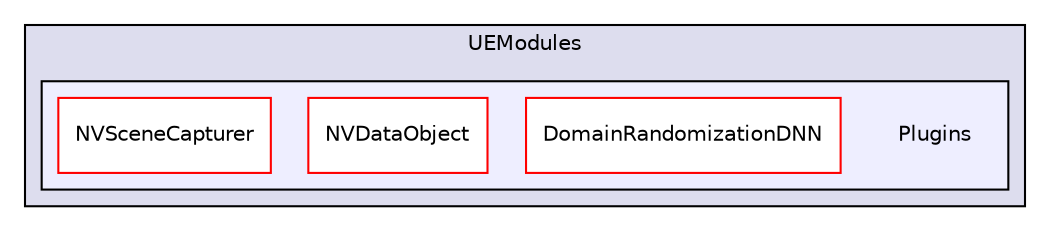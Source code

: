 digraph "Plugins" {
  compound=true
  node [ fontsize="10", fontname="Helvetica"];
  edge [ labelfontsize="10", labelfontname="Helvetica"];
  subgraph clusterdir_3fb71977f0ce0b3f9ecaddf6dabfde31 {
    graph [ bgcolor="#ddddee", pencolor="black", label="UEModules" fontname="Helvetica", fontsize="10", URL="dir_3fb71977f0ce0b3f9ecaddf6dabfde31.html"]
  subgraph clusterdir_7f5478c7abf878db3974d8ea3e24e9d7 {
    graph [ bgcolor="#eeeeff", pencolor="black", label="" URL="dir_7f5478c7abf878db3974d8ea3e24e9d7.html"];
    dir_7f5478c7abf878db3974d8ea3e24e9d7 [shape=plaintext label="Plugins"];
    dir_d93c1c5ac47269f6bec00f9be8e4d172 [shape=box label="DomainRandomizationDNN" color="red" fillcolor="white" style="filled" URL="dir_d93c1c5ac47269f6bec00f9be8e4d172.html"];
    dir_67fea2ea2be8214688ff5886d158280e [shape=box label="NVDataObject" color="red" fillcolor="white" style="filled" URL="dir_67fea2ea2be8214688ff5886d158280e.html"];
    dir_bcf6e4da09d9f130853c37aa1ae8d11c [shape=box label="NVSceneCapturer" color="red" fillcolor="white" style="filled" URL="dir_bcf6e4da09d9f130853c37aa1ae8d11c.html"];
  }
  }
}

